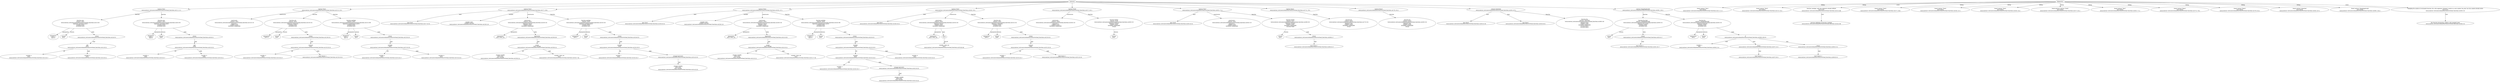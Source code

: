 strict digraph "tests/contract_testcases/solana/functions/overload_functions.sol" {
	contract [label="contract Test1\ntests/contract_testcases/solana/functions/overload_functions.sol:2:1-11:2"]
	sum [label="function sum\ncontract: Test1\ntests/contract_testcases/solana/functions/overload_functions.sol:3:5-63\nsignature sum(int32,int32)\nvisibility public\nmutability pure"]
	parameters [label="parameters\nint32 a\nint32 b"]
	returns [label="returns\nint32 "]
	return [label="return\ntests/contract_testcases/solana/functions/overload_functions.sol:4:9-21"]
	add [label="add\nint32\ntests/contract_testcases/solana/functions/overload_functions.sol:4:16-21"]
	variable [label="variable: a\nint32\ntests/contract_testcases/solana/functions/overload_functions.sol:4:16-17"]
	variable_8 [label="variable: b\nint32\ntests/contract_testcases/solana/functions/overload_functions.sol:4:20-21"]
	sum_9 [label="function sum\ncontract: Test1\ntests/contract_testcases/solana/functions/overload_functions.sol:8:5-63\nsignature sum(int64,int64)\nvisibility public\nmutability pure"]
	parameters_10 [label="parameters\nint64 a\nint64 b"]
	returns_11 [label="returns\nint64 "]
	return_12 [label="return\ntests/contract_testcases/solana/functions/overload_functions.sol:9:9-21"]
	add_13 [label="add\nint64\ntests/contract_testcases/solana/functions/overload_functions.sol:9:16-21"]
	variable_14 [label="variable: a\nint64\ntests/contract_testcases/solana/functions/overload_functions.sol:9:16-17"]
	variable_15 [label="variable: b\nint64\ntests/contract_testcases/solana/functions/overload_functions.sol:9:20-21"]
	contract_16 [label="contract Test2\ntests/contract_testcases/solana/functions/overload_functions.sol:13:1-25:2"]
	node_17 [label="constructor \ncontract: Test2\ntests/contract_testcases/solana/functions/overload_functions.sol:14:5-19\nsignature ()\nvisibility public\nmutability nonpayable"]
	sub [label="function sub\ncontract: Test2\ntests/contract_testcases/solana/functions/overload_functions.sol:18:5-54\nsignature sub(int32)\nvisibility public\nmutability pure"]
	parameters_19 [label="parameters\nint32 d"]
	returns_20 [label="returns\nint32 "]
	return_21 [label="return\ntests/contract_testcases/solana/functions/overload_functions.sol:19:9-19"]
	subtract [label="subtract\nint32\ntests/contract_testcases/solana/functions/overload_functions.sol:19:16-19"]
	variable_23 [label="variable: d\nint32\ntests/contract_testcases/solana/functions/overload_functions.sol:19:16-17"]
	number_literal [label="int32 literal: 2\ntests/contract_testcases/solana/functions/overload_functions.sol:19:18-19"]
	multiply [label="function multiply\ncontract: Test2\ntests/contract_testcases/solana/functions/overload_functions.sol:22:5-68\nsignature multiply(int32,int32)\nvisibility public\nmutability pure"]
	parameters_26 [label="parameters\nint32 a\nint32 b"]
	returns_27 [label="returns\nint32 "]
	return_28 [label="return\ntests/contract_testcases/solana/functions/overload_functions.sol:23:9-19"]
	multiply_29 [label="multiply\nint32\ntests/contract_testcases/solana/functions/overload_functions.sol:23:16-19"]
	variable_30 [label="variable: a\nint32\ntests/contract_testcases/solana/functions/overload_functions.sol:23:16-17"]
	variable_31 [label="variable: b\nint32\ntests/contract_testcases/solana/functions/overload_functions.sol:23:18-19"]
	contract_32 [label="contract Test3\ntests/contract_testcases/solana/functions/overload_functions.sol:27:1-36:2"]
	base [label="base Test2\ntests/contract_testcases/solana/functions/overload_functions.sol:27:19-24"]
	var [label="variable state\nvisibility internal\ntests/contract_testcases/solana/functions/overload_functions.sol:28:5-16"]
	node_35 [label="constructor \ncontract: Test3\ntests/contract_testcases/solana/functions/overload_functions.sol:29:5-34\nsignature (int32)\nvisibility public\nmutability nonpayable"]
	parameters_36 [label="parameters\nint32 state_var"]
	expr [label="expression\ntests/contract_testcases/solana/functions/overload_functions.sol:30:9-26"]
	assign [label="assign\nint32 storage\ntests/contract_testcases/solana/functions/overload_functions.sol:30:9-14"]
	storage_var [label="storage variable\nTest3.state\nint32 storage\ntests/contract_testcases/solana/functions/overload_functions.sol:30:9-14"]
	variable_40 [label="variable: state_var\nint32\ntests/contract_testcases/solana/functions/overload_functions.sol:30:17-26"]
	multiply_41 [label="function multiply\ncontract: Test3\ntests/contract_testcases/solana/functions/overload_functions.sol:33:5-59\nsignature multiply(int32)\nvisibility public\nmutability pure"]
	parameters_42 [label="parameters\nint32 c"]
	returns_43 [label="returns\nint32 "]
	return_44 [label="return\ntests/contract_testcases/solana/functions/overload_functions.sol:34:9-23"]
	multiply_45 [label="multiply\nint32\ntests/contract_testcases/solana/functions/overload_functions.sol:34:16-23"]
	variable_46 [label="variable: c\nint32\ntests/contract_testcases/solana/functions/overload_functions.sol:34:16-17"]
	storage_load [label="storage load int32\ntests/contract_testcases/solana/functions/overload_functions.sol:34:18-23"]
	storage_var_48 [label="storage variable\nTest3.state\nint32 storage\ntests/contract_testcases/solana/functions/overload_functions.sol:34:18-23"]
	contract_49 [label="contract Test4\ntests/contract_testcases/solana/functions/overload_functions.sol:38:1-47:2"]
	base_50 [label="base Test2\ntests/contract_testcases/solana/functions/overload_functions.sol:38:19-24"]
	var_51 [label="variable state\nvisibility internal\ntests/contract_testcases/solana/functions/overload_functions.sol:39:5-16"]
	node_52 [label="constructor \ncontract: Test4\ntests/contract_testcases/solana/functions/overload_functions.sol:40:5-34\nsignature (int32)\nvisibility public\nmutability nonpayable"]
	parameters_53 [label="parameters\nint32 state_var"]
	expr_54 [label="expression\ntests/contract_testcases/solana/functions/overload_functions.sol:41:9-26"]
	assign_55 [label="assign\nint32 storage\ntests/contract_testcases/solana/functions/overload_functions.sol:41:9-14"]
	storage_var_56 [label="storage variable\nTest4.state\nint32 storage\ntests/contract_testcases/solana/functions/overload_functions.sol:41:9-14"]
	variable_57 [label="variable: state_var\nint32\ntests/contract_testcases/solana/functions/overload_functions.sol:41:17-26"]
	multiply_58 [label="function multiply\ncontract: Test4\ntests/contract_testcases/solana/functions/overload_functions.sol:44:5-68\nsignature multiply(int32,int32)\nvisibility public\nmutability pure"]
	parameters_59 [label="parameters\nint32 a\nint32 b"]
	returns_60 [label="returns\nint32 "]
	return_61 [label="return\ntests/contract_testcases/solana/functions/overload_functions.sol:45:9-25"]
	multiply_62 [label="multiply\nint32\ntests/contract_testcases/solana/functions/overload_functions.sol:45:16-25"]
	multiply_63 [label="multiply\nint32\ntests/contract_testcases/solana/functions/overload_functions.sol:45:16-23"]
	variable_64 [label="variable: a\nint32\ntests/contract_testcases/solana/functions/overload_functions.sol:45:16-17"]
	storage_load_65 [label="storage load int32\ntests/contract_testcases/solana/functions/overload_functions.sol:45:18-23"]
	storage_var_66 [label="storage variable\nTest4.state\nint32 storage\ntests/contract_testcases/solana/functions/overload_functions.sol:45:18-23"]
	variable_67 [label="variable: b\nint32\ntests/contract_testcases/solana/functions/overload_functions.sol:45:24-25"]
	contract_68 [label="contract Test5\ntests/contract_testcases/solana/functions/overload_functions.sol:49:1-55:2"]
	base_69 [label="base Test3\ntests/contract_testcases/solana/functions/overload_functions.sol:49:19-24"]
	node_70 [label="constructor \ncontract: Test5\ntests/contract_testcases/solana/functions/overload_functions.sol:50:5-50\nsignature (int32)\nvisibility public\nmutability nonpayable"]
	parameters_71 [label="parameters\nint32 state_var"]
	Test3 [label="Test3"]
	variable_73 [label="variable: state_var\nint32\ntests/contract_testcases/solana/functions/overload_functions.sol:50:40-49"]
	sub_74 [label="function sub\ncontract: Test5\ntests/contract_testcases/solana/functions/overload_functions.sol:52:5-54\nsignature sub(int64)\nvisibility public\nmutability pure"]
	parameters_75 [label="parameters\nint64 e"]
	returns_76 [label="returns\nint64 "]
	return_77 [label="return\ntests/contract_testcases/solana/functions/overload_functions.sol:53:9-19"]
	subtract_78 [label="subtract\nint64\ntests/contract_testcases/solana/functions/overload_functions.sol:53:16-19"]
	variable_79 [label="variable: e\nint64\ntests/contract_testcases/solana/functions/overload_functions.sol:53:16-17"]
	number_literal_80 [label="int64 literal: 2\ntests/contract_testcases/solana/functions/overload_functions.sol:53:18-19"]
	contract_81 [label="contract Test6\ntests/contract_testcases/solana/functions/overload_functions.sol:57:1-61:2"]
	node_82 [label="constructor \ncontract: Test6\ntests/contract_testcases/solana/functions/overload_functions.sol:58:5-19\nsignature ()\nvisibility public\nmutability nonpayable"]
	doThis [label="function doThis\ncontract: Test6\ntests/contract_testcases/solana/functions/overload_functions.sol:60:5-53\nsignature doThis()\nvisibility public\nmutability nonpayable\nvirtual"]
	returns_84 [label="returns\nint32 "]
	contract_85 [label="contract Test7\ntests/contract_testcases/solana/functions/overload_functions.sol:63:1-71:2"]
	base_86 [label="base Test6\ntests/contract_testcases/solana/functions/overload_functions.sol:63:19-24"]
	node_87 [label="constructor \ncontract: Test7\ntests/contract_testcases/solana/functions/overload_functions.sol:64:5-19\nsignature ()\nvisibility public\nmutability nonpayable"]
	doThis_88 [label="function doThis\ncontract: Test7\ntests/contract_testcases/solana/functions/overload_functions.sol:68:5-61\nsignature doThis()\nvisibility public\nmutability nonpayable\noverride Test6"]
	returns_89 [label="returns\nint32 "]
	return_90 [label="return\ntests/contract_testcases/solana/functions/overload_functions.sol:69:9-17"]
	number_literal_91 [label="int32 literal: 7\ntests/contract_testcases/solana/functions/overload_functions.sol:69:16-17"]
	contract_92 [label="contract Base1\ntests/contract_testcases/solana/functions/overload_functions.sol:73:1-76:2"]
	foo [label="function foo\ncontract: Base1\ntests/contract_testcases/solana/functions/overload_functions.sol:75:5-34\nsignature foo()\nvisibility public\nmutability nonpayable\nvirtual"]
	contract_94 [label="contract Base2\ntests/contract_testcases/solana/functions/overload_functions.sol:78:1-81:2"]
	foo_95 [label="function foo\ncontract: Base2\ntests/contract_testcases/solana/functions/overload_functions.sol:80:5-34\nsignature foo()\nvisibility public\nmutability nonpayable\nvirtual"]
	contract_96 [label="contract Inherited\ntests/contract_testcases/solana/functions/overload_functions.sol:83:1-87:2"]
	base_97 [label="base Base1\ntests/contract_testcases/solana/functions/overload_functions.sol:83:23-28"]
	base_98 [label="base Base2\ntests/contract_testcases/solana/functions/overload_functions.sol:83:30-35"]
	foo_99 [label="function foo\ncontract: Inherited\ntests/contract_testcases/solana/functions/overload_functions.sol:86:5-49\nsignature foo()\nvisibility public\nmutability nonpayable\noverride Base1\noverride Base2"]
	contract_100 [label="contract ManglingInvalid\ntests/contract_testcases/solana/functions/overload_functions.sol:89:1-102:2"]
	foo_bool [label="function foo_bool\ncontract: ManglingInvalid\ntests/contract_testcases/solana/functions/overload_functions.sol:90:5-52\nsignature foo_bool()\nvisibility public\nmutability pure"]
	returns_102 [label="returns\nint32 "]
	return_103 [label="return\ntests/contract_testcases/solana/functions/overload_functions.sol:91:9-17"]
	number_literal_104 [label="int32 literal: 2\ntests/contract_testcases/solana/functions/overload_functions.sol:91:16-17"]
	foo_105 [label="function foo\ncontract: ManglingInvalid\ntests/contract_testcases/solana/functions/overload_functions.sol:95:5-53\nsignature foo(bool)\nvisibility public\nmutability pure"]
	parameters_106 [label="parameters\nbool a"]
	returns_107 [label="returns\nint32 "]
	if [label="if\ntests/contract_testcases/solana/functions/overload_functions.sol:96:9-100:10"]
	variable_109 [label="variable: a\nbool\ntests/contract_testcases/solana/functions/overload_functions.sol:96:13-14"]
	return_110 [label="return\ntests/contract_testcases/solana/functions/overload_functions.sol:97:13-21"]
	number_literal_111 [label="int32 literal: 1\ntests/contract_testcases/solana/functions/overload_functions.sol:97:20-21"]
	return_112 [label="return\ntests/contract_testcases/solana/functions/overload_functions.sol:99:13-21"]
	number_literal_113 [label="int32 literal: 3\ntests/contract_testcases/solana/functions/overload_functions.sol:99:20-21"]
	diagnostic [label="found contract 'Test1'\nlevel Debug\ntests/contract_testcases/solana/functions/overload_functions.sol:2:1-11:2"]
	diagnostic_116 [label="found contract 'Test2'\nlevel Debug\ntests/contract_testcases/solana/functions/overload_functions.sol:13:1-25:2"]
	diagnostic_117 [label="function 'multiply' with this signature already defined\nlevel Error\ntests/contract_testcases/solana/functions/overload_functions.sol:22:5-68"]
	note [label="previous definition of function 'multiply'\ntests/contract_testcases/solana/functions/overload_functions.sol:44:5-68"]
	diagnostic_119 [label="found contract 'Test3'\nlevel Debug\ntests/contract_testcases/solana/functions/overload_functions.sol:27:1-36:2"]
	diagnostic_120 [label="found contract 'Test4'\nlevel Debug\ntests/contract_testcases/solana/functions/overload_functions.sol:38:1-47:2"]
	diagnostic_121 [label="found contract 'Test5'\nlevel Debug\ntests/contract_testcases/solana/functions/overload_functions.sol:49:1-55:2"]
	diagnostic_122 [label="found abstract contract 'Test6'\nlevel Debug\ntests/contract_testcases/solana/functions/overload_functions.sol:57:1-61:2"]
	diagnostic_123 [label="found contract 'Test7'\nlevel Debug\ntests/contract_testcases/solana/functions/overload_functions.sol:63:1-71:2"]
	diagnostic_124 [label="found contract 'Base1'\nlevel Debug\ntests/contract_testcases/solana/functions/overload_functions.sol:73:1-76:2"]
	diagnostic_125 [label="found contract 'Base2'\nlevel Debug\ntests/contract_testcases/solana/functions/overload_functions.sol:78:1-81:2"]
	diagnostic_126 [label="found contract 'Inherited'\nlevel Debug\ntests/contract_testcases/solana/functions/overload_functions.sol:83:1-87:2"]
	diagnostic_127 [label="found contract 'ManglingInvalid'\nlevel Debug\ntests/contract_testcases/solana/functions/overload_functions.sol:89:1-102:2"]
	diagnostic_128 [label="mangling the symbol of overloaded function 'foo' with signature 'foo(bool)' results in a new symbol 'foo_bool' but this symbol already exists\nlevel Error\ntests/contract_testcases/solana/functions/overload_functions.sol:95:5-53"]
	note_129 [label="this function declaration conflicts with mangled name\ntests/contract_testcases/solana/functions/overload_functions.sol:90:5-52"]
	contracts -> contract
	contract -> sum [label="function"]
	sum -> parameters [label="parameters"]
	sum -> returns [label="returns"]
	sum -> return [label="body"]
	return -> add [label="expr"]
	add -> variable [label="left"]
	add -> variable_8 [label="right"]
	contract -> sum_9 [label="function"]
	sum_9 -> parameters_10 [label="parameters"]
	sum_9 -> returns_11 [label="returns"]
	sum_9 -> return_12 [label="body"]
	return_12 -> add_13 [label="expr"]
	add_13 -> variable_14 [label="left"]
	add_13 -> variable_15 [label="right"]
	contracts -> contract_16
	contract_16 -> node_17 [label="constructor"]
	contract_16 -> sub [label="function"]
	sub -> parameters_19 [label="parameters"]
	sub -> returns_20 [label="returns"]
	sub -> return_21 [label="body"]
	return_21 -> subtract [label="expr"]
	subtract -> variable_23 [label="left"]
	subtract -> number_literal [label="right"]
	contract_16 -> multiply [label="function"]
	multiply -> parameters_26 [label="parameters"]
	multiply -> returns_27 [label="returns"]
	multiply -> return_28 [label="body"]
	return_28 -> multiply_29 [label="expr"]
	multiply_29 -> variable_30 [label="left"]
	multiply_29 -> variable_31 [label="right"]
	contracts -> contract_32
	contract_32 -> base [label="base"]
	contract_32 -> var [label="variable"]
	contract_32 -> node_35 [label="constructor"]
	node_35 -> parameters_36 [label="parameters"]
	node_35 -> expr [label="body"]
	expr -> assign [label="expr"]
	assign -> storage_var [label="left"]
	assign -> variable_40 [label="right"]
	contract_32 -> multiply_41 [label="function"]
	multiply_41 -> parameters_42 [label="parameters"]
	multiply_41 -> returns_43 [label="returns"]
	multiply_41 -> return_44 [label="body"]
	return_44 -> multiply_45 [label="expr"]
	multiply_45 -> variable_46 [label="left"]
	multiply_45 -> storage_load [label="right"]
	storage_load -> storage_var_48 [label="expr"]
	contracts -> contract_49
	contract_49 -> base_50 [label="base"]
	contract_49 -> var_51 [label="variable"]
	contract_49 -> node_52 [label="constructor"]
	node_52 -> parameters_53 [label="parameters"]
	node_52 -> expr_54 [label="body"]
	expr_54 -> assign_55 [label="expr"]
	assign_55 -> storage_var_56 [label="left"]
	assign_55 -> variable_57 [label="right"]
	contract_49 -> multiply_58 [label="function"]
	multiply_58 -> parameters_59 [label="parameters"]
	multiply_58 -> returns_60 [label="returns"]
	multiply_58 -> return_61 [label="body"]
	return_61 -> multiply_62 [label="expr"]
	multiply_62 -> multiply_63 [label="left"]
	multiply_63 -> variable_64 [label="left"]
	multiply_63 -> storage_load_65 [label="right"]
	storage_load_65 -> storage_var_66 [label="expr"]
	multiply_62 -> variable_67 [label="right"]
	contracts -> contract_68
	contract_68 -> base_69 [label="base"]
	contract_68 -> node_70 [label="constructor"]
	node_70 -> parameters_71 [label="parameters"]
	node_70 -> Test3 [label="base"]
	Test3 -> variable_73 [label="arg #0"]
	contract_68 -> sub_74 [label="function"]
	sub_74 -> parameters_75 [label="parameters"]
	sub_74 -> returns_76 [label="returns"]
	sub_74 -> return_77 [label="body"]
	return_77 -> subtract_78 [label="expr"]
	subtract_78 -> variable_79 [label="left"]
	subtract_78 -> number_literal_80 [label="right"]
	contracts -> contract_81
	contract_81 -> node_82 [label="constructor"]
	contract_81 -> doThis [label="function"]
	doThis -> returns_84 [label="returns"]
	contracts -> contract_85
	contract_85 -> base_86 [label="base"]
	contract_85 -> node_87 [label="constructor"]
	contract_85 -> doThis_88 [label="function"]
	doThis_88 -> returns_89 [label="returns"]
	doThis_88 -> return_90 [label="body"]
	return_90 -> number_literal_91 [label="expr"]
	contracts -> contract_92
	contract_92 -> foo [label="function"]
	contracts -> contract_94
	contract_94 -> foo_95 [label="function"]
	contracts -> contract_96
	contract_96 -> base_97 [label="base"]
	contract_96 -> base_98 [label="base"]
	contract_96 -> foo_99 [label="function"]
	contracts -> contract_100
	contract_100 -> foo_bool [label="function"]
	foo_bool -> returns_102 [label="returns"]
	foo_bool -> return_103 [label="body"]
	return_103 -> number_literal_104 [label="expr"]
	contract_100 -> foo_105 [label="function"]
	foo_105 -> parameters_106 [label="parameters"]
	foo_105 -> returns_107 [label="returns"]
	foo_105 -> if [label="body"]
	if -> variable_109 [label="cond"]
	if -> return_110 [label="then"]
	return_110 -> number_literal_111 [label="expr"]
	if -> return_112 [label="else"]
	return_112 -> number_literal_113 [label="expr"]
	diagnostics -> diagnostic [label="Debug"]
	diagnostics -> diagnostic_116 [label="Debug"]
	diagnostics -> diagnostic_117 [label="Error"]
	diagnostic_117 -> note [label="note"]
	diagnostics -> diagnostic_119 [label="Debug"]
	diagnostics -> diagnostic_120 [label="Debug"]
	diagnostics -> diagnostic_121 [label="Debug"]
	diagnostics -> diagnostic_122 [label="Debug"]
	diagnostics -> diagnostic_123 [label="Debug"]
	diagnostics -> diagnostic_124 [label="Debug"]
	diagnostics -> diagnostic_125 [label="Debug"]
	diagnostics -> diagnostic_126 [label="Debug"]
	diagnostics -> diagnostic_127 [label="Debug"]
	diagnostics -> diagnostic_128 [label="Error"]
	diagnostic_128 -> note_129 [label="note"]
}
